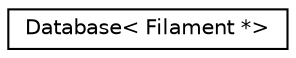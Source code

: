 digraph "Graphical Class Hierarchy"
{
 // INTERACTIVE_SVG=YES
  edge [fontname="Helvetica",fontsize="10",labelfontname="Helvetica",labelfontsize="10"];
  node [fontname="Helvetica",fontsize="10",shape=record];
  rankdir="LR";
  Node0 [label="Database\< Filament *\>",height=0.2,width=0.4,color="black", fillcolor="white", style="filled",URL="$classDatabase.html"];
}
